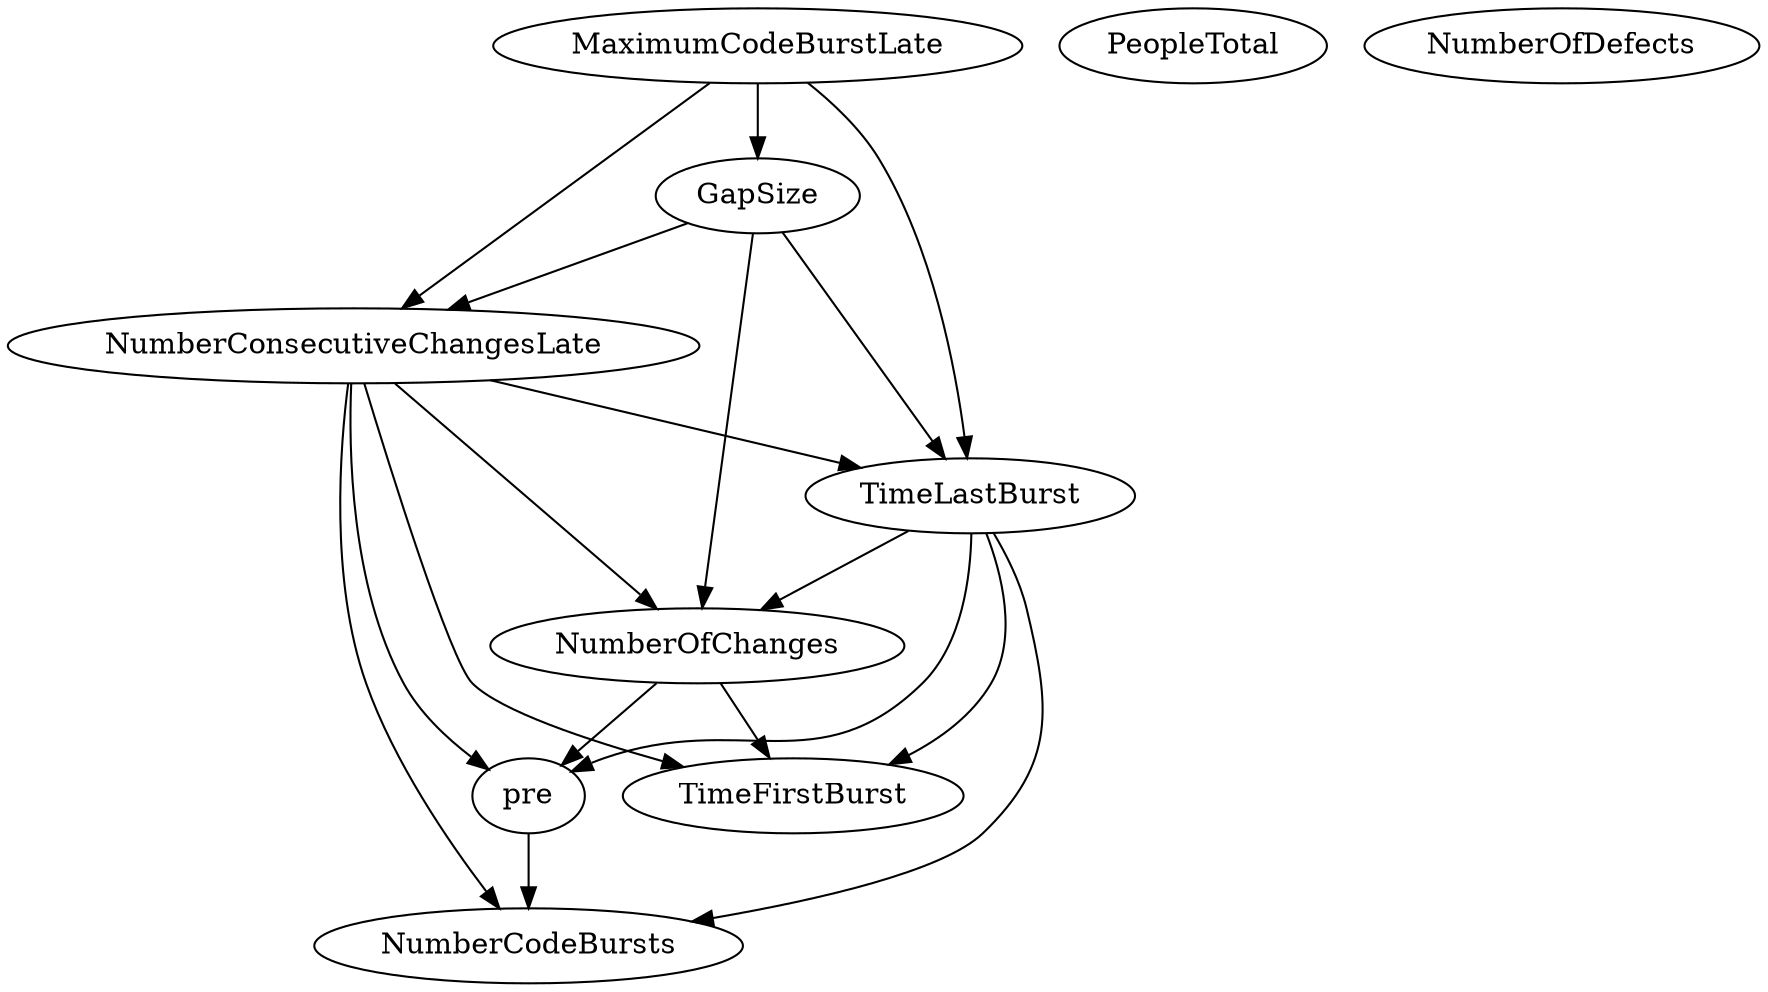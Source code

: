 digraph {
   NumberConsecutiveChangesLate;
   PeopleTotal;
   NumberOfDefects;
   pre;
   GapSize;
   MaximumCodeBurstLate;
   TimeFirstBurst;
   TimeLastBurst;
   NumberCodeBursts;
   NumberOfChanges;
   NumberConsecutiveChangesLate -> pre;
   NumberConsecutiveChangesLate -> TimeFirstBurst;
   NumberConsecutiveChangesLate -> TimeLastBurst;
   NumberConsecutiveChangesLate -> NumberCodeBursts;
   NumberConsecutiveChangesLate -> NumberOfChanges;
   pre -> NumberCodeBursts;
   GapSize -> NumberConsecutiveChangesLate;
   GapSize -> TimeLastBurst;
   GapSize -> NumberOfChanges;
   MaximumCodeBurstLate -> NumberConsecutiveChangesLate;
   MaximumCodeBurstLate -> GapSize;
   MaximumCodeBurstLate -> TimeLastBurst;
   TimeLastBurst -> pre;
   TimeLastBurst -> TimeFirstBurst;
   TimeLastBurst -> NumberCodeBursts;
   TimeLastBurst -> NumberOfChanges;
   NumberOfChanges -> pre;
   NumberOfChanges -> TimeFirstBurst;
}
